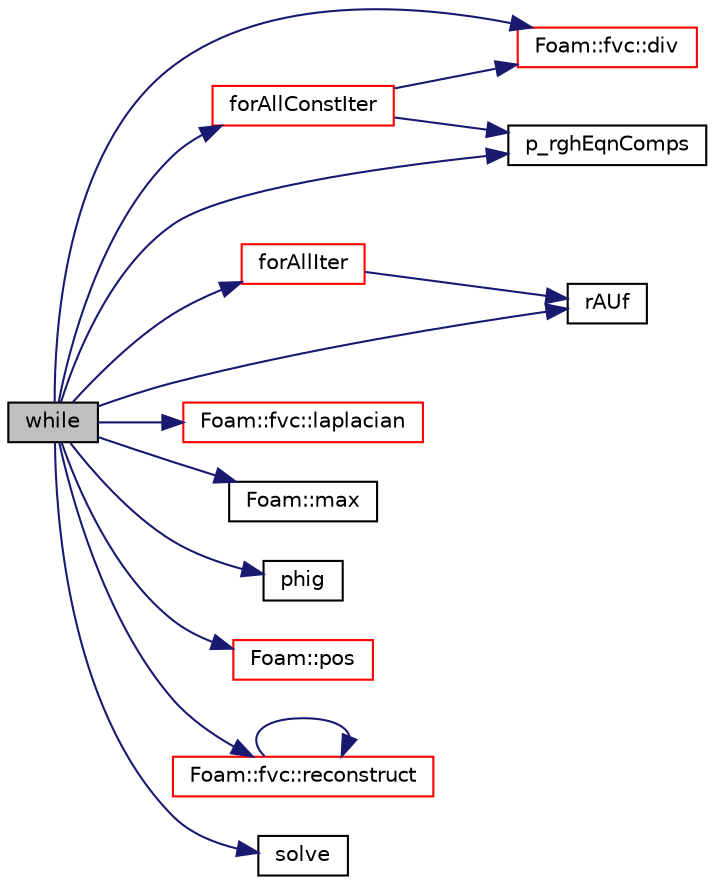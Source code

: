 digraph "while"
{
  bgcolor="transparent";
  edge [fontname="Helvetica",fontsize="10",labelfontname="Helvetica",labelfontsize="10"];
  node [fontname="Helvetica",fontsize="10",shape=record];
  rankdir="LR";
  Node4087 [label="while",height=0.2,width=0.4,color="black", fillcolor="grey75", style="filled", fontcolor="black"];
  Node4087 -> Node4088 [color="midnightblue",fontsize="10",style="solid",fontname="Helvetica"];
  Node4088 [label="Foam::fvc::div",height=0.2,width=0.4,color="red",URL="$a21861.html#a585533948ad80abfe589d920c641f251"];
  Node4087 -> Node4221 [color="midnightblue",fontsize="10",style="solid",fontname="Helvetica"];
  Node4221 [label="forAllConstIter",height=0.2,width=0.4,color="red",URL="$a39311.html#ae21e2836509b0fa7f7cedf6493b11b09"];
  Node4221 -> Node4088 [color="midnightblue",fontsize="10",style="solid",fontname="Helvetica"];
  Node4221 -> Node4233 [color="midnightblue",fontsize="10",style="solid",fontname="Helvetica"];
  Node4233 [label="p_rghEqnComps",height=0.2,width=0.4,color="black",URL="$a39311.html#ab1ad4ab697842f98a76f06fe9993b8ee"];
  Node4087 -> Node4385 [color="midnightblue",fontsize="10",style="solid",fontname="Helvetica"];
  Node4385 [label="forAllIter",height=0.2,width=0.4,color="red",URL="$a39329.html#aaaca96f2de03e39be860dca1ff20ef39"];
  Node4385 -> Node4400 [color="midnightblue",fontsize="10",style="solid",fontname="Helvetica"];
  Node4400 [label="rAUf",height=0.2,width=0.4,color="black",URL="$a39239.html#ae693ae4c2085edc7ebb2aac47e046b2d"];
  Node4087 -> Node4401 [color="midnightblue",fontsize="10",style="solid",fontname="Helvetica"];
  Node4401 [label="Foam::fvc::laplacian",height=0.2,width=0.4,color="red",URL="$a21861.html#ac75bff389d0405149b204b0d7ac214cd"];
  Node4087 -> Node4298 [color="midnightblue",fontsize="10",style="solid",fontname="Helvetica"];
  Node4298 [label="Foam::max",height=0.2,width=0.4,color="black",URL="$a21851.html#ac993e906cf2774ae77e666bc24e81733"];
  Node4087 -> Node4233 [color="midnightblue",fontsize="10",style="solid",fontname="Helvetica"];
  Node4087 -> Node4404 [color="midnightblue",fontsize="10",style="solid",fontname="Helvetica"];
  Node4404 [label="phig",height=0.2,width=0.4,color="black",URL="$a39203.html#ab366fe1286aa2f043749e6189a6367ad"];
  Node4087 -> Node4405 [color="midnightblue",fontsize="10",style="solid",fontname="Helvetica"];
  Node4405 [label="Foam::pos",height=0.2,width=0.4,color="red",URL="$a21851.html#a09a190b59f3d01b258bca0fa964a6212"];
  Node4087 -> Node4400 [color="midnightblue",fontsize="10",style="solid",fontname="Helvetica"];
  Node4087 -> Node4406 [color="midnightblue",fontsize="10",style="solid",fontname="Helvetica"];
  Node4406 [label="Foam::fvc::reconstruct",height=0.2,width=0.4,color="red",URL="$a21861.html#ad8a6471328adb4cddcc0d4cedfa39ca2"];
  Node4406 -> Node4406 [color="midnightblue",fontsize="10",style="solid",fontname="Helvetica"];
  Node4087 -> Node4411 [color="midnightblue",fontsize="10",style="solid",fontname="Helvetica"];
  Node4411 [label="solve",height=0.2,width=0.4,color="black",URL="$a39287.html#a63a249aff939702e1f4e9e11464c663c"];
}
